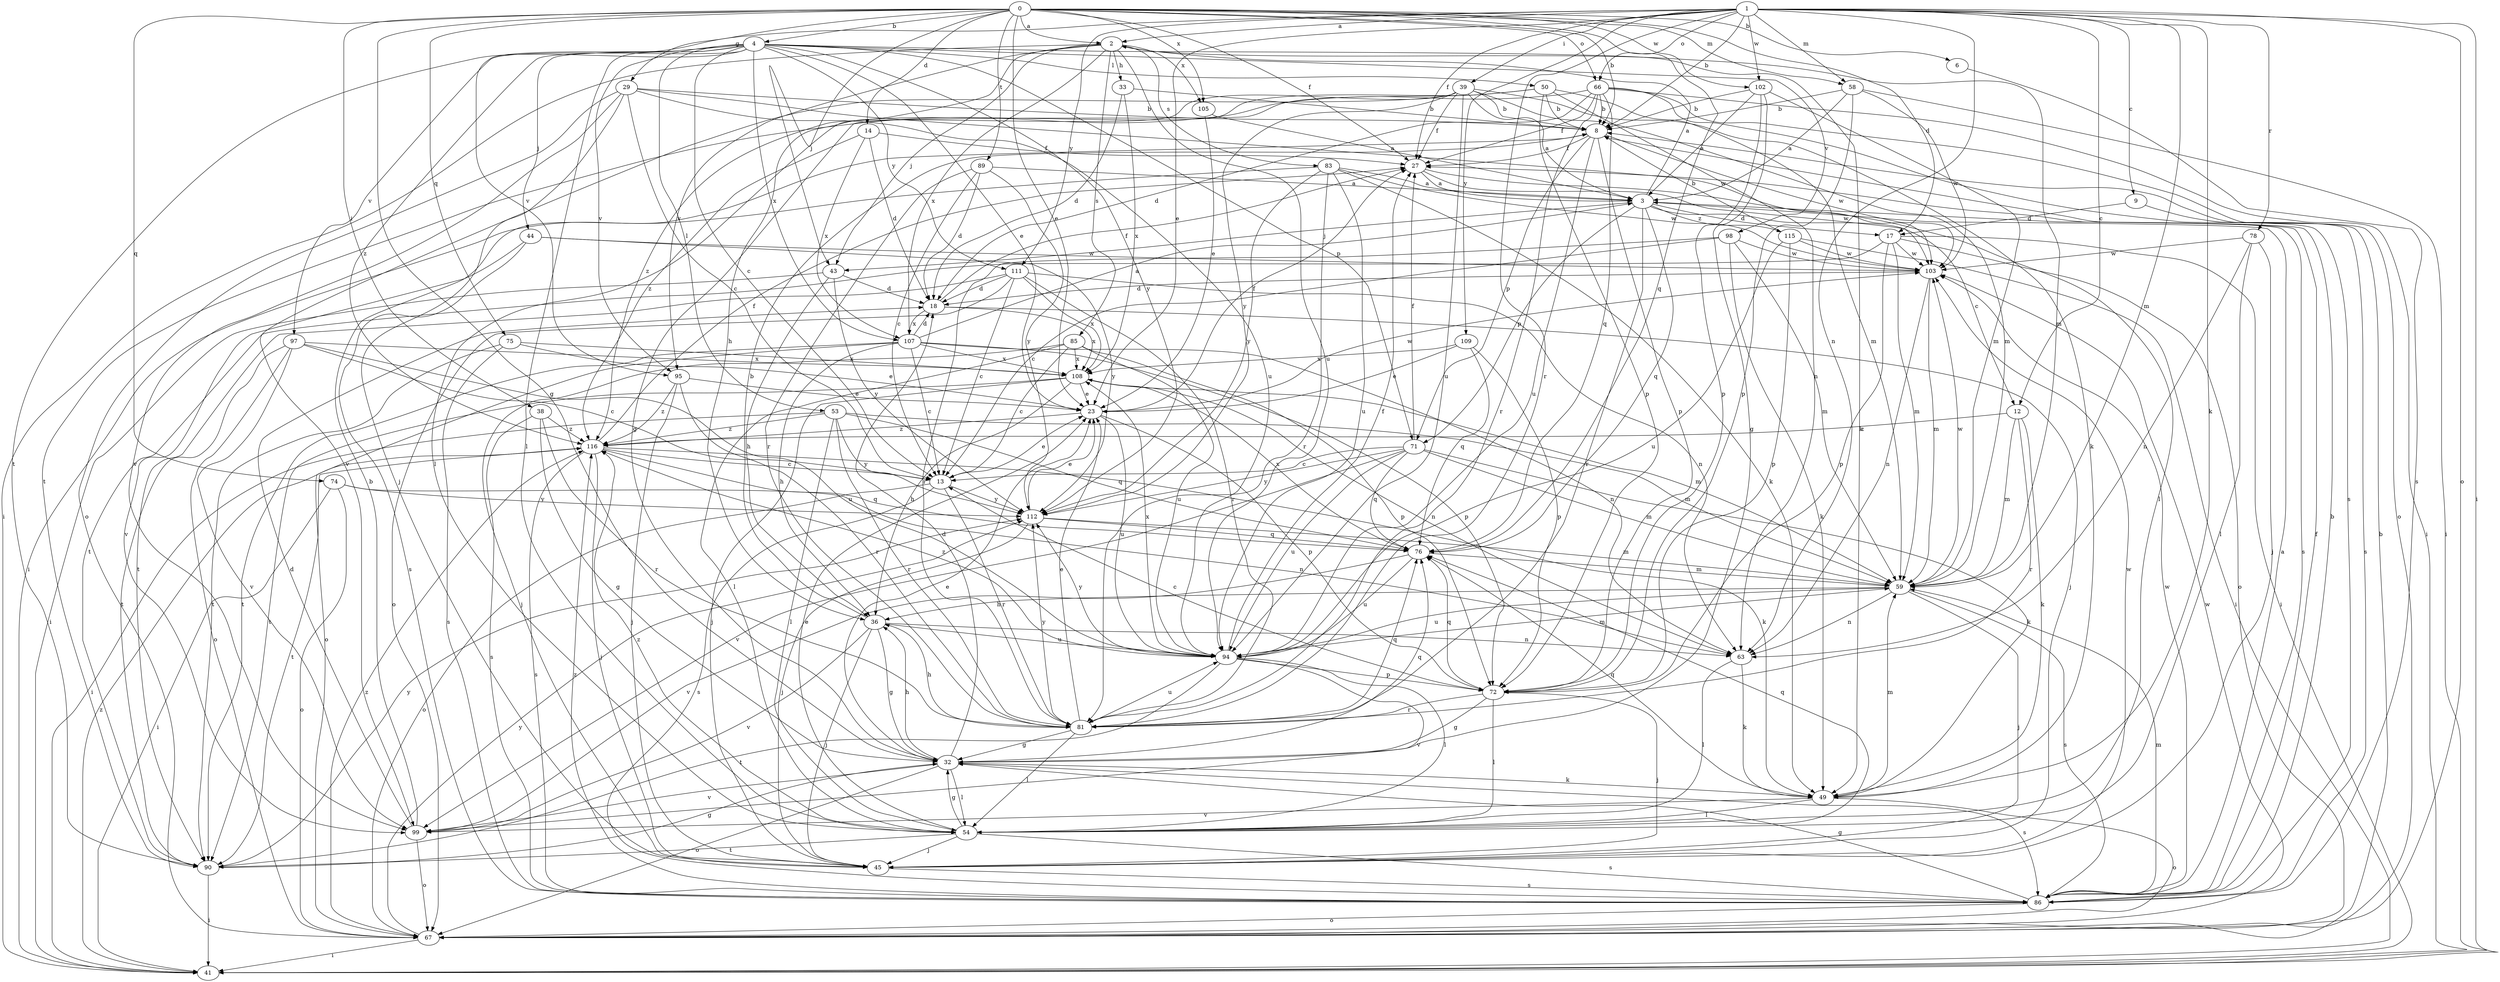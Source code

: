 strict digraph  {
0;
1;
2;
3;
4;
6;
8;
9;
12;
13;
14;
17;
18;
23;
27;
29;
32;
33;
36;
38;
39;
41;
43;
44;
45;
49;
50;
53;
54;
58;
59;
63;
66;
67;
71;
72;
74;
75;
76;
78;
81;
83;
85;
86;
89;
90;
94;
95;
97;
98;
99;
102;
103;
105;
107;
108;
109;
111;
112;
115;
116;
0 -> 2  [label=a];
0 -> 4  [label=b];
0 -> 6  [label=b];
0 -> 8  [label=b];
0 -> 14  [label=d];
0 -> 17  [label=d];
0 -> 23  [label=e];
0 -> 27  [label=f];
0 -> 29  [label=g];
0 -> 32  [label=g];
0 -> 38  [label=i];
0 -> 43  [label=j];
0 -> 58  [label=m];
0 -> 66  [label=o];
0 -> 74  [label=q];
0 -> 75  [label=q];
0 -> 76  [label=q];
0 -> 89  [label=t];
0 -> 102  [label=w];
0 -> 105  [label=x];
1 -> 2  [label=a];
1 -> 8  [label=b];
1 -> 9  [label=c];
1 -> 12  [label=c];
1 -> 23  [label=e];
1 -> 27  [label=f];
1 -> 39  [label=i];
1 -> 41  [label=i];
1 -> 49  [label=k];
1 -> 58  [label=m];
1 -> 59  [label=m];
1 -> 63  [label=n];
1 -> 66  [label=o];
1 -> 67  [label=o];
1 -> 78  [label=r];
1 -> 81  [label=r];
1 -> 95  [label=v];
1 -> 102  [label=w];
1 -> 109  [label=y];
1 -> 111  [label=y];
2 -> 33  [label=h];
2 -> 36  [label=h];
2 -> 41  [label=i];
2 -> 43  [label=j];
2 -> 59  [label=m];
2 -> 83  [label=s];
2 -> 85  [label=s];
2 -> 94  [label=u];
2 -> 95  [label=v];
2 -> 105  [label=x];
2 -> 107  [label=x];
3 -> 2  [label=a];
3 -> 12  [label=c];
3 -> 17  [label=d];
3 -> 43  [label=j];
3 -> 71  [label=p];
3 -> 76  [label=q];
3 -> 81  [label=r];
3 -> 86  [label=s];
3 -> 115  [label=z];
4 -> 13  [label=c];
4 -> 23  [label=e];
4 -> 44  [label=j];
4 -> 49  [label=k];
4 -> 50  [label=l];
4 -> 53  [label=l];
4 -> 54  [label=l];
4 -> 71  [label=p];
4 -> 90  [label=t];
4 -> 95  [label=v];
4 -> 97  [label=v];
4 -> 98  [label=v];
4 -> 107  [label=x];
4 -> 111  [label=y];
4 -> 112  [label=y];
4 -> 116  [label=z];
6 -> 86  [label=s];
8 -> 27  [label=f];
8 -> 71  [label=p];
8 -> 72  [label=p];
8 -> 94  [label=u];
8 -> 103  [label=w];
9 -> 17  [label=d];
9 -> 86  [label=s];
12 -> 49  [label=k];
12 -> 59  [label=m];
12 -> 81  [label=r];
12 -> 116  [label=z];
13 -> 23  [label=e];
13 -> 67  [label=o];
13 -> 81  [label=r];
13 -> 86  [label=s];
13 -> 112  [label=y];
14 -> 18  [label=d];
14 -> 27  [label=f];
14 -> 107  [label=x];
14 -> 116  [label=z];
17 -> 41  [label=i];
17 -> 59  [label=m];
17 -> 67  [label=o];
17 -> 72  [label=p];
17 -> 90  [label=t];
17 -> 103  [label=w];
18 -> 27  [label=f];
18 -> 45  [label=j];
18 -> 107  [label=x];
18 -> 108  [label=x];
23 -> 27  [label=f];
23 -> 72  [label=p];
23 -> 94  [label=u];
23 -> 103  [label=w];
23 -> 116  [label=z];
27 -> 3  [label=a];
27 -> 54  [label=l];
27 -> 103  [label=w];
29 -> 8  [label=b];
29 -> 13  [label=c];
29 -> 45  [label=j];
29 -> 67  [label=o];
29 -> 94  [label=u];
29 -> 99  [label=v];
29 -> 103  [label=w];
32 -> 18  [label=d];
32 -> 23  [label=e];
32 -> 36  [label=h];
32 -> 49  [label=k];
32 -> 54  [label=l];
32 -> 67  [label=o];
32 -> 76  [label=q];
32 -> 86  [label=s];
32 -> 99  [label=v];
33 -> 8  [label=b];
33 -> 18  [label=d];
33 -> 108  [label=x];
36 -> 8  [label=b];
36 -> 32  [label=g];
36 -> 45  [label=j];
36 -> 63  [label=n];
36 -> 94  [label=u];
36 -> 99  [label=v];
38 -> 32  [label=g];
38 -> 81  [label=r];
38 -> 86  [label=s];
38 -> 116  [label=z];
39 -> 3  [label=a];
39 -> 8  [label=b];
39 -> 27  [label=f];
39 -> 49  [label=k];
39 -> 59  [label=m];
39 -> 94  [label=u];
39 -> 99  [label=v];
39 -> 112  [label=y];
39 -> 116  [label=z];
41 -> 116  [label=z];
43 -> 18  [label=d];
43 -> 36  [label=h];
43 -> 41  [label=i];
43 -> 112  [label=y];
44 -> 86  [label=s];
44 -> 99  [label=v];
44 -> 103  [label=w];
44 -> 112  [label=y];
45 -> 86  [label=s];
45 -> 103  [label=w];
49 -> 54  [label=l];
49 -> 59  [label=m];
49 -> 67  [label=o];
49 -> 76  [label=q];
49 -> 99  [label=v];
50 -> 8  [label=b];
50 -> 32  [label=g];
50 -> 54  [label=l];
50 -> 59  [label=m];
50 -> 63  [label=n];
50 -> 72  [label=p];
53 -> 41  [label=i];
53 -> 54  [label=l];
53 -> 59  [label=m];
53 -> 76  [label=q];
53 -> 81  [label=r];
53 -> 112  [label=y];
53 -> 116  [label=z];
54 -> 23  [label=e];
54 -> 32  [label=g];
54 -> 45  [label=j];
54 -> 76  [label=q];
54 -> 86  [label=s];
54 -> 90  [label=t];
54 -> 116  [label=z];
58 -> 3  [label=a];
58 -> 8  [label=b];
58 -> 41  [label=i];
58 -> 72  [label=p];
58 -> 103  [label=w];
59 -> 36  [label=h];
59 -> 45  [label=j];
59 -> 63  [label=n];
59 -> 86  [label=s];
59 -> 94  [label=u];
59 -> 103  [label=w];
63 -> 49  [label=k];
63 -> 54  [label=l];
66 -> 8  [label=b];
66 -> 18  [label=d];
66 -> 27  [label=f];
66 -> 41  [label=i];
66 -> 67  [label=o];
66 -> 76  [label=q];
66 -> 81  [label=r];
66 -> 86  [label=s];
66 -> 90  [label=t];
67 -> 8  [label=b];
67 -> 41  [label=i];
67 -> 103  [label=w];
67 -> 112  [label=y];
67 -> 116  [label=z];
71 -> 13  [label=c];
71 -> 27  [label=f];
71 -> 49  [label=k];
71 -> 59  [label=m];
71 -> 76  [label=q];
71 -> 94  [label=u];
71 -> 99  [label=v];
71 -> 112  [label=y];
72 -> 13  [label=c];
72 -> 32  [label=g];
72 -> 45  [label=j];
72 -> 54  [label=l];
72 -> 76  [label=q];
72 -> 81  [label=r];
74 -> 41  [label=i];
74 -> 63  [label=n];
74 -> 67  [label=o];
74 -> 112  [label=y];
75 -> 23  [label=e];
75 -> 86  [label=s];
75 -> 90  [label=t];
75 -> 108  [label=x];
76 -> 59  [label=m];
76 -> 94  [label=u];
76 -> 99  [label=v];
76 -> 108  [label=x];
78 -> 45  [label=j];
78 -> 54  [label=l];
78 -> 63  [label=n];
78 -> 103  [label=w];
81 -> 23  [label=e];
81 -> 32  [label=g];
81 -> 36  [label=h];
81 -> 54  [label=l];
81 -> 76  [label=q];
81 -> 94  [label=u];
81 -> 112  [label=y];
83 -> 3  [label=a];
83 -> 41  [label=i];
83 -> 49  [label=k];
83 -> 81  [label=r];
83 -> 94  [label=u];
83 -> 103  [label=w];
83 -> 112  [label=y];
85 -> 13  [label=c];
85 -> 45  [label=j];
85 -> 54  [label=l];
85 -> 72  [label=p];
85 -> 94  [label=u];
85 -> 108  [label=x];
86 -> 3  [label=a];
86 -> 8  [label=b];
86 -> 27  [label=f];
86 -> 32  [label=g];
86 -> 59  [label=m];
86 -> 67  [label=o];
86 -> 103  [label=w];
86 -> 116  [label=z];
89 -> 3  [label=a];
89 -> 13  [label=c];
89 -> 18  [label=d];
89 -> 81  [label=r];
89 -> 112  [label=y];
90 -> 32  [label=g];
90 -> 41  [label=i];
90 -> 112  [label=y];
94 -> 27  [label=f];
94 -> 54  [label=l];
94 -> 59  [label=m];
94 -> 72  [label=p];
94 -> 90  [label=t];
94 -> 99  [label=v];
94 -> 108  [label=x];
94 -> 112  [label=y];
94 -> 116  [label=z];
95 -> 23  [label=e];
95 -> 45  [label=j];
95 -> 81  [label=r];
95 -> 116  [label=z];
97 -> 13  [label=c];
97 -> 67  [label=o];
97 -> 90  [label=t];
97 -> 94  [label=u];
97 -> 99  [label=v];
97 -> 108  [label=x];
98 -> 13  [label=c];
98 -> 49  [label=k];
98 -> 59  [label=m];
98 -> 81  [label=r];
98 -> 103  [label=w];
99 -> 8  [label=b];
99 -> 18  [label=d];
99 -> 67  [label=o];
102 -> 3  [label=a];
102 -> 8  [label=b];
102 -> 32  [label=g];
102 -> 59  [label=m];
102 -> 72  [label=p];
103 -> 18  [label=d];
103 -> 59  [label=m];
103 -> 63  [label=n];
105 -> 3  [label=a];
105 -> 23  [label=e];
107 -> 3  [label=a];
107 -> 13  [label=c];
107 -> 18  [label=d];
107 -> 36  [label=h];
107 -> 63  [label=n];
107 -> 67  [label=o];
107 -> 72  [label=p];
107 -> 90  [label=t];
107 -> 108  [label=x];
108 -> 23  [label=e];
108 -> 36  [label=h];
108 -> 45  [label=j];
108 -> 59  [label=m];
108 -> 63  [label=n];
108 -> 90  [label=t];
109 -> 23  [label=e];
109 -> 72  [label=p];
109 -> 76  [label=q];
109 -> 108  [label=x];
111 -> 13  [label=c];
111 -> 18  [label=d];
111 -> 63  [label=n];
111 -> 67  [label=o];
111 -> 81  [label=r];
111 -> 90  [label=t];
111 -> 108  [label=x];
112 -> 23  [label=e];
112 -> 45  [label=j];
112 -> 59  [label=m];
112 -> 76  [label=q];
115 -> 8  [label=b];
115 -> 41  [label=i];
115 -> 72  [label=p];
115 -> 94  [label=u];
115 -> 103  [label=w];
116 -> 13  [label=c];
116 -> 27  [label=f];
116 -> 45  [label=j];
116 -> 49  [label=k];
116 -> 76  [label=q];
116 -> 86  [label=s];
116 -> 90  [label=t];
}
